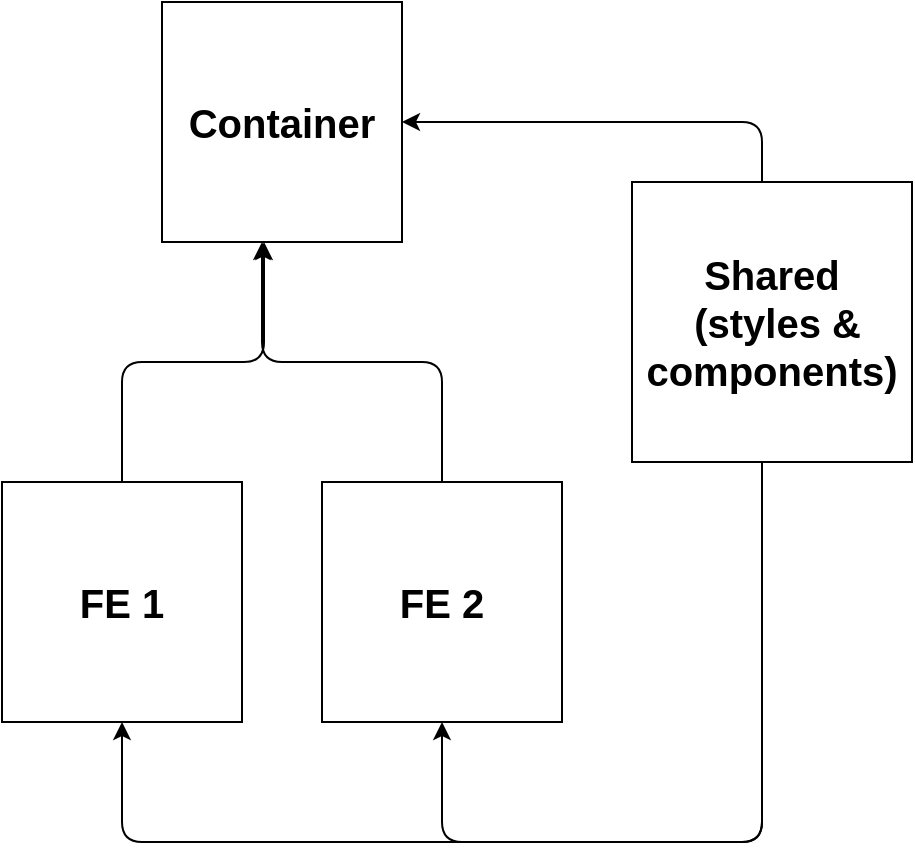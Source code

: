 <mxfile>
    <diagram id="Z3i-rLPQymJ9JVXZ8-Wm" name="Page-1">
        <mxGraphModel dx="617" dy="547" grid="1" gridSize="10" guides="1" tooltips="1" connect="1" arrows="1" fold="1" page="1" pageScale="1" pageWidth="850" pageHeight="1100" math="0" shadow="0">
            <root>
                <mxCell id="0"/>
                <mxCell id="1" parent="0"/>
                <mxCell id="2" value="&lt;b&gt;&lt;font style=&quot;font-size: 20px&quot;&gt;Container&lt;/font&gt;&lt;/b&gt;" style="whiteSpace=wrap;html=1;aspect=fixed;" parent="1" vertex="1">
                    <mxGeometry x="120" y="200" width="120" height="120" as="geometry"/>
                </mxCell>
                <mxCell id="19" value="" style="edgeStyle=none;html=1;" edge="1" parent="1" source="3">
                    <mxGeometry relative="1" as="geometry">
                        <mxPoint x="171" y="320" as="targetPoint"/>
                        <Array as="points">
                            <mxPoint x="100" y="380"/>
                            <mxPoint x="171" y="380"/>
                        </Array>
                    </mxGeometry>
                </mxCell>
                <mxCell id="3" value="&lt;font style=&quot;font-size: 20px&quot;&gt;&lt;b&gt;FE 1&lt;/b&gt;&lt;/font&gt;" style="whiteSpace=wrap;html=1;aspect=fixed;" parent="1" vertex="1">
                    <mxGeometry x="40" y="440" width="120" height="120" as="geometry"/>
                </mxCell>
                <mxCell id="10" style="edgeStyle=orthogonalEdgeStyle;html=1;entryX=0.5;entryY=1;entryDx=0;entryDy=0;" parent="1" source="4" target="5" edge="1">
                    <mxGeometry relative="1" as="geometry">
                        <mxPoint x="400" y="610" as="targetPoint"/>
                        <Array as="points">
                            <mxPoint x="420" y="620"/>
                            <mxPoint x="260" y="620"/>
                        </Array>
                    </mxGeometry>
                </mxCell>
                <mxCell id="11" style="edgeStyle=orthogonalEdgeStyle;html=1;entryX=0.5;entryY=1;entryDx=0;entryDy=0;" parent="1" source="4" target="3" edge="1">
                    <mxGeometry relative="1" as="geometry">
                        <Array as="points">
                            <mxPoint x="420" y="620"/>
                            <mxPoint x="100" y="620"/>
                        </Array>
                    </mxGeometry>
                </mxCell>
                <mxCell id="16" style="edgeStyle=orthogonalEdgeStyle;html=1;entryX=1;entryY=0.5;entryDx=0;entryDy=0;fontSize=20;" parent="1" source="4" target="2" edge="1">
                    <mxGeometry relative="1" as="geometry">
                        <Array as="points">
                            <mxPoint x="420" y="260"/>
                        </Array>
                    </mxGeometry>
                </mxCell>
                <mxCell id="4" value="&lt;font style=&quot;font-size: 20px&quot;&gt;&lt;b&gt;Shared&lt;br&gt;&amp;nbsp;(styles &amp;amp; components)&lt;/b&gt;&lt;/font&gt;" style="whiteSpace=wrap;html=1;aspect=fixed;" parent="1" vertex="1">
                    <mxGeometry x="355" y="290" width="140" height="140" as="geometry"/>
                </mxCell>
                <mxCell id="22" value="" style="edgeStyle=none;html=1;" edge="1" parent="1" source="5">
                    <mxGeometry relative="1" as="geometry">
                        <mxPoint x="170" y="320" as="targetPoint"/>
                        <Array as="points">
                            <mxPoint x="260" y="380"/>
                            <mxPoint x="170" y="380"/>
                        </Array>
                    </mxGeometry>
                </mxCell>
                <mxCell id="5" value="&lt;font style=&quot;font-size: 20px&quot;&gt;&lt;b&gt;FE 2&lt;/b&gt;&lt;/font&gt;" style="whiteSpace=wrap;html=1;aspect=fixed;" parent="1" vertex="1">
                    <mxGeometry x="200" y="440" width="120" height="120" as="geometry"/>
                </mxCell>
            </root>
        </mxGraphModel>
    </diagram>
</mxfile>